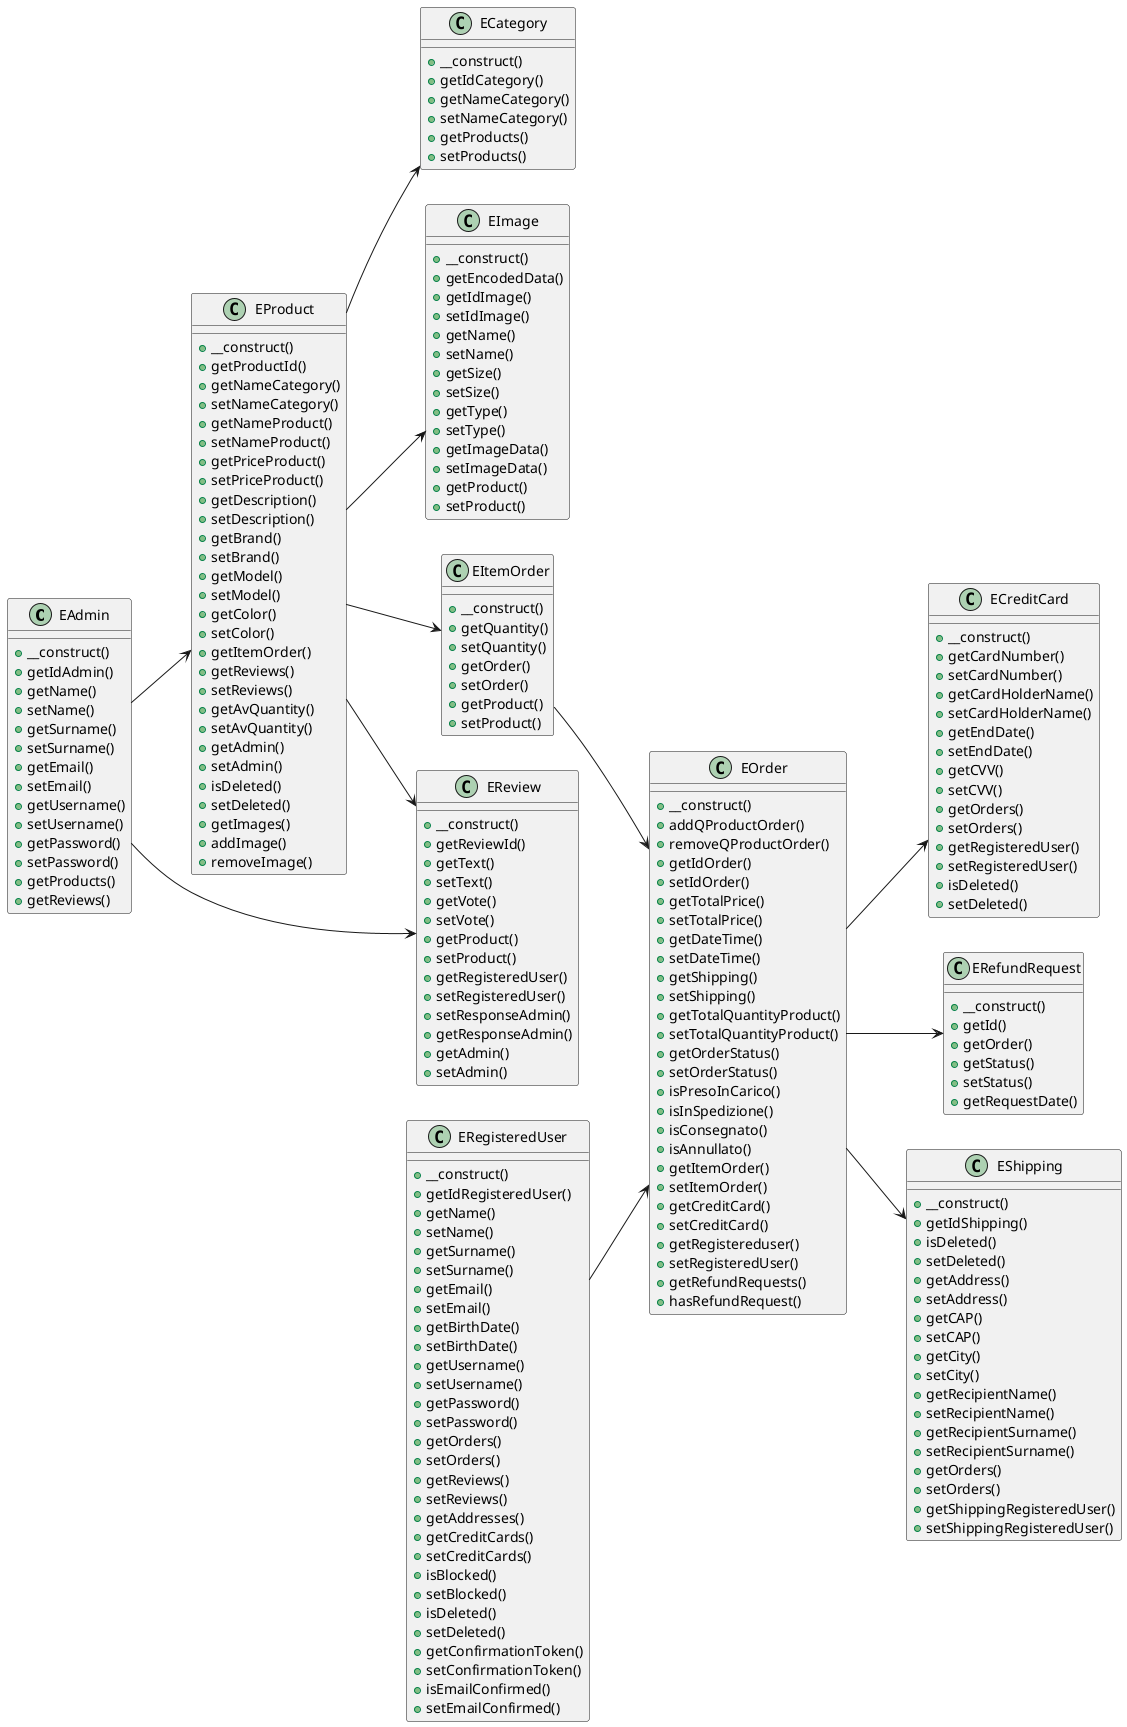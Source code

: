 @startuml
left to right direction
skinparam pageSize 21cm 29.7cm
skinparam pageMargin 1cm
class EAdmin {
  +__construct()
  +getIdAdmin()
  +getName()
  +setName()
  +getSurname()
  +setSurname()
  +getEmail()
  +setEmail()
  +getUsername()
  +setUsername()
  +getPassword()
  +setPassword()
  +getProducts()
  +getReviews()
}
class ECategory {
  +__construct()
  +getIdCategory()
  +getNameCategory()
  +setNameCategory()
  +getProducts()
  +setProducts()
}
class ECreditCard {
  +__construct()
  +getCardNumber()
  +setCardNumber()
  +getCardHolderName()
  +setCardHolderName()
  +getEndDate()
  +setEndDate()
  +getCVV()
  +setCVV()
  +getOrders()
  +setOrders()
  +getRegisteredUser()
  +setRegisteredUser()
  +isDeleted()
  +setDeleted()
}
class EImage {
  +__construct()
  +getEncodedData()
  +getIdImage()
  +setIdImage()
  +getName()
  +setName()
  +getSize()
  +setSize()
  +getType()
  +setType()
  +getImageData()
  +setImageData()
  +getProduct()
  +setProduct()
}
class EItemOrder {
  +__construct()
  +getQuantity()
  +setQuantity()
  +getOrder()
  +setOrder()
  +getProduct()
  +setProduct()
}
class EOrder {
  +__construct()
  +addQProductOrder()
  +removeQProductOrder()
  +getIdOrder()
  +setIdOrder()
  +getTotalPrice()
  +setTotalPrice()
  +getDateTime()
  +setDateTime()
  +getShipping()
  +setShipping()
  +getTotalQuantityProduct()
  +setTotalQuantityProduct()
  +getOrderStatus()
  +setOrderStatus()
  +isPresoInCarico()
  +isInSpedizione()
  +isConsegnato()
  +isAnnullato()
  +getItemOrder()
  +setItemOrder()
  +getCreditCard()
  +setCreditCard()
  +getRegistereduser()
  +setRegisteredUser()
  +getRefundRequests()
  +hasRefundRequest()
}
class EProduct {
  +__construct()
  +getProductId()
  +getNameCategory()
  +setNameCategory()
  +getNameProduct()
  +setNameProduct()
  +getPriceProduct()
  +setPriceProduct()
  +getDescription()
  +setDescription()
  +getBrand()
  +setBrand()
  +getModel()
  +setModel()
  +getColor()
  +setColor()
  +getItemOrder()
  +getReviews()
  +setReviews()
  +getAvQuantity()
  +setAvQuantity()
  +getAdmin()
  +setAdmin()
  +isDeleted()
  +setDeleted()
  +getImages()
  +addImage()
  +removeImage()
}
class ERefundRequest {
  +__construct()
  +getId()
  +getOrder()
  +getStatus()
  +setStatus()
  +getRequestDate()
}
class ERegisteredUser {
  +__construct()
  +getIdRegisteredUser()
  +getName()
  +setName()
  +getSurname()
  +setSurname()
  +getEmail()
  +setEmail()
  +getBirthDate()
  +setBirthDate()
  +getUsername()
  +setUsername()
  +getPassword()
  +setPassword()
  +getOrders()
  +setOrders()
  +getReviews()
  +setReviews()
  +getAddresses()
  +getCreditCards()
  +setCreditCards()
  +isBlocked()
  +setBlocked()
  +isDeleted()
  +setDeleted()
  +getConfirmationToken()
  +setConfirmationToken()
  +isEmailConfirmed()
  +setEmailConfirmed()
}
class EReview {
  +__construct()
  +getReviewId()
  +getText()
  +setText()
  +getVote()
  +setVote()
  +getProduct()
  +setProduct()
  +getRegisteredUser()
  +setRegisteredUser()
  +setResponseAdmin()
  +getResponseAdmin()
  +getAdmin()
  +setAdmin()
}
class EShipping {
  +__construct()
  +getIdShipping()
  +isDeleted()
  +setDeleted()
  +getAddress()
  +setAddress()
  +getCAP()
  +setCAP()
  +getCity()
  +setCity()
  +getRecipientName()
  +setRecipientName()
  +getRecipientSurname()
  +setRecipientSurname()
  +getOrders()
  +setOrders()
  +getShippingRegisteredUser()
  +setShippingRegisteredUser()
}

EAdmin --> EProduct
EAdmin --> EReview
ERegisteredUser --> EOrder
EProduct --> ECategory
EProduct --> EReview
EProduct --> EImage
EProduct --> EItemOrder
EItemOrder --> EOrder
EOrder --> EShipping
EOrder --> ECreditCard
EOrder --> ERefundRequest
@enduml